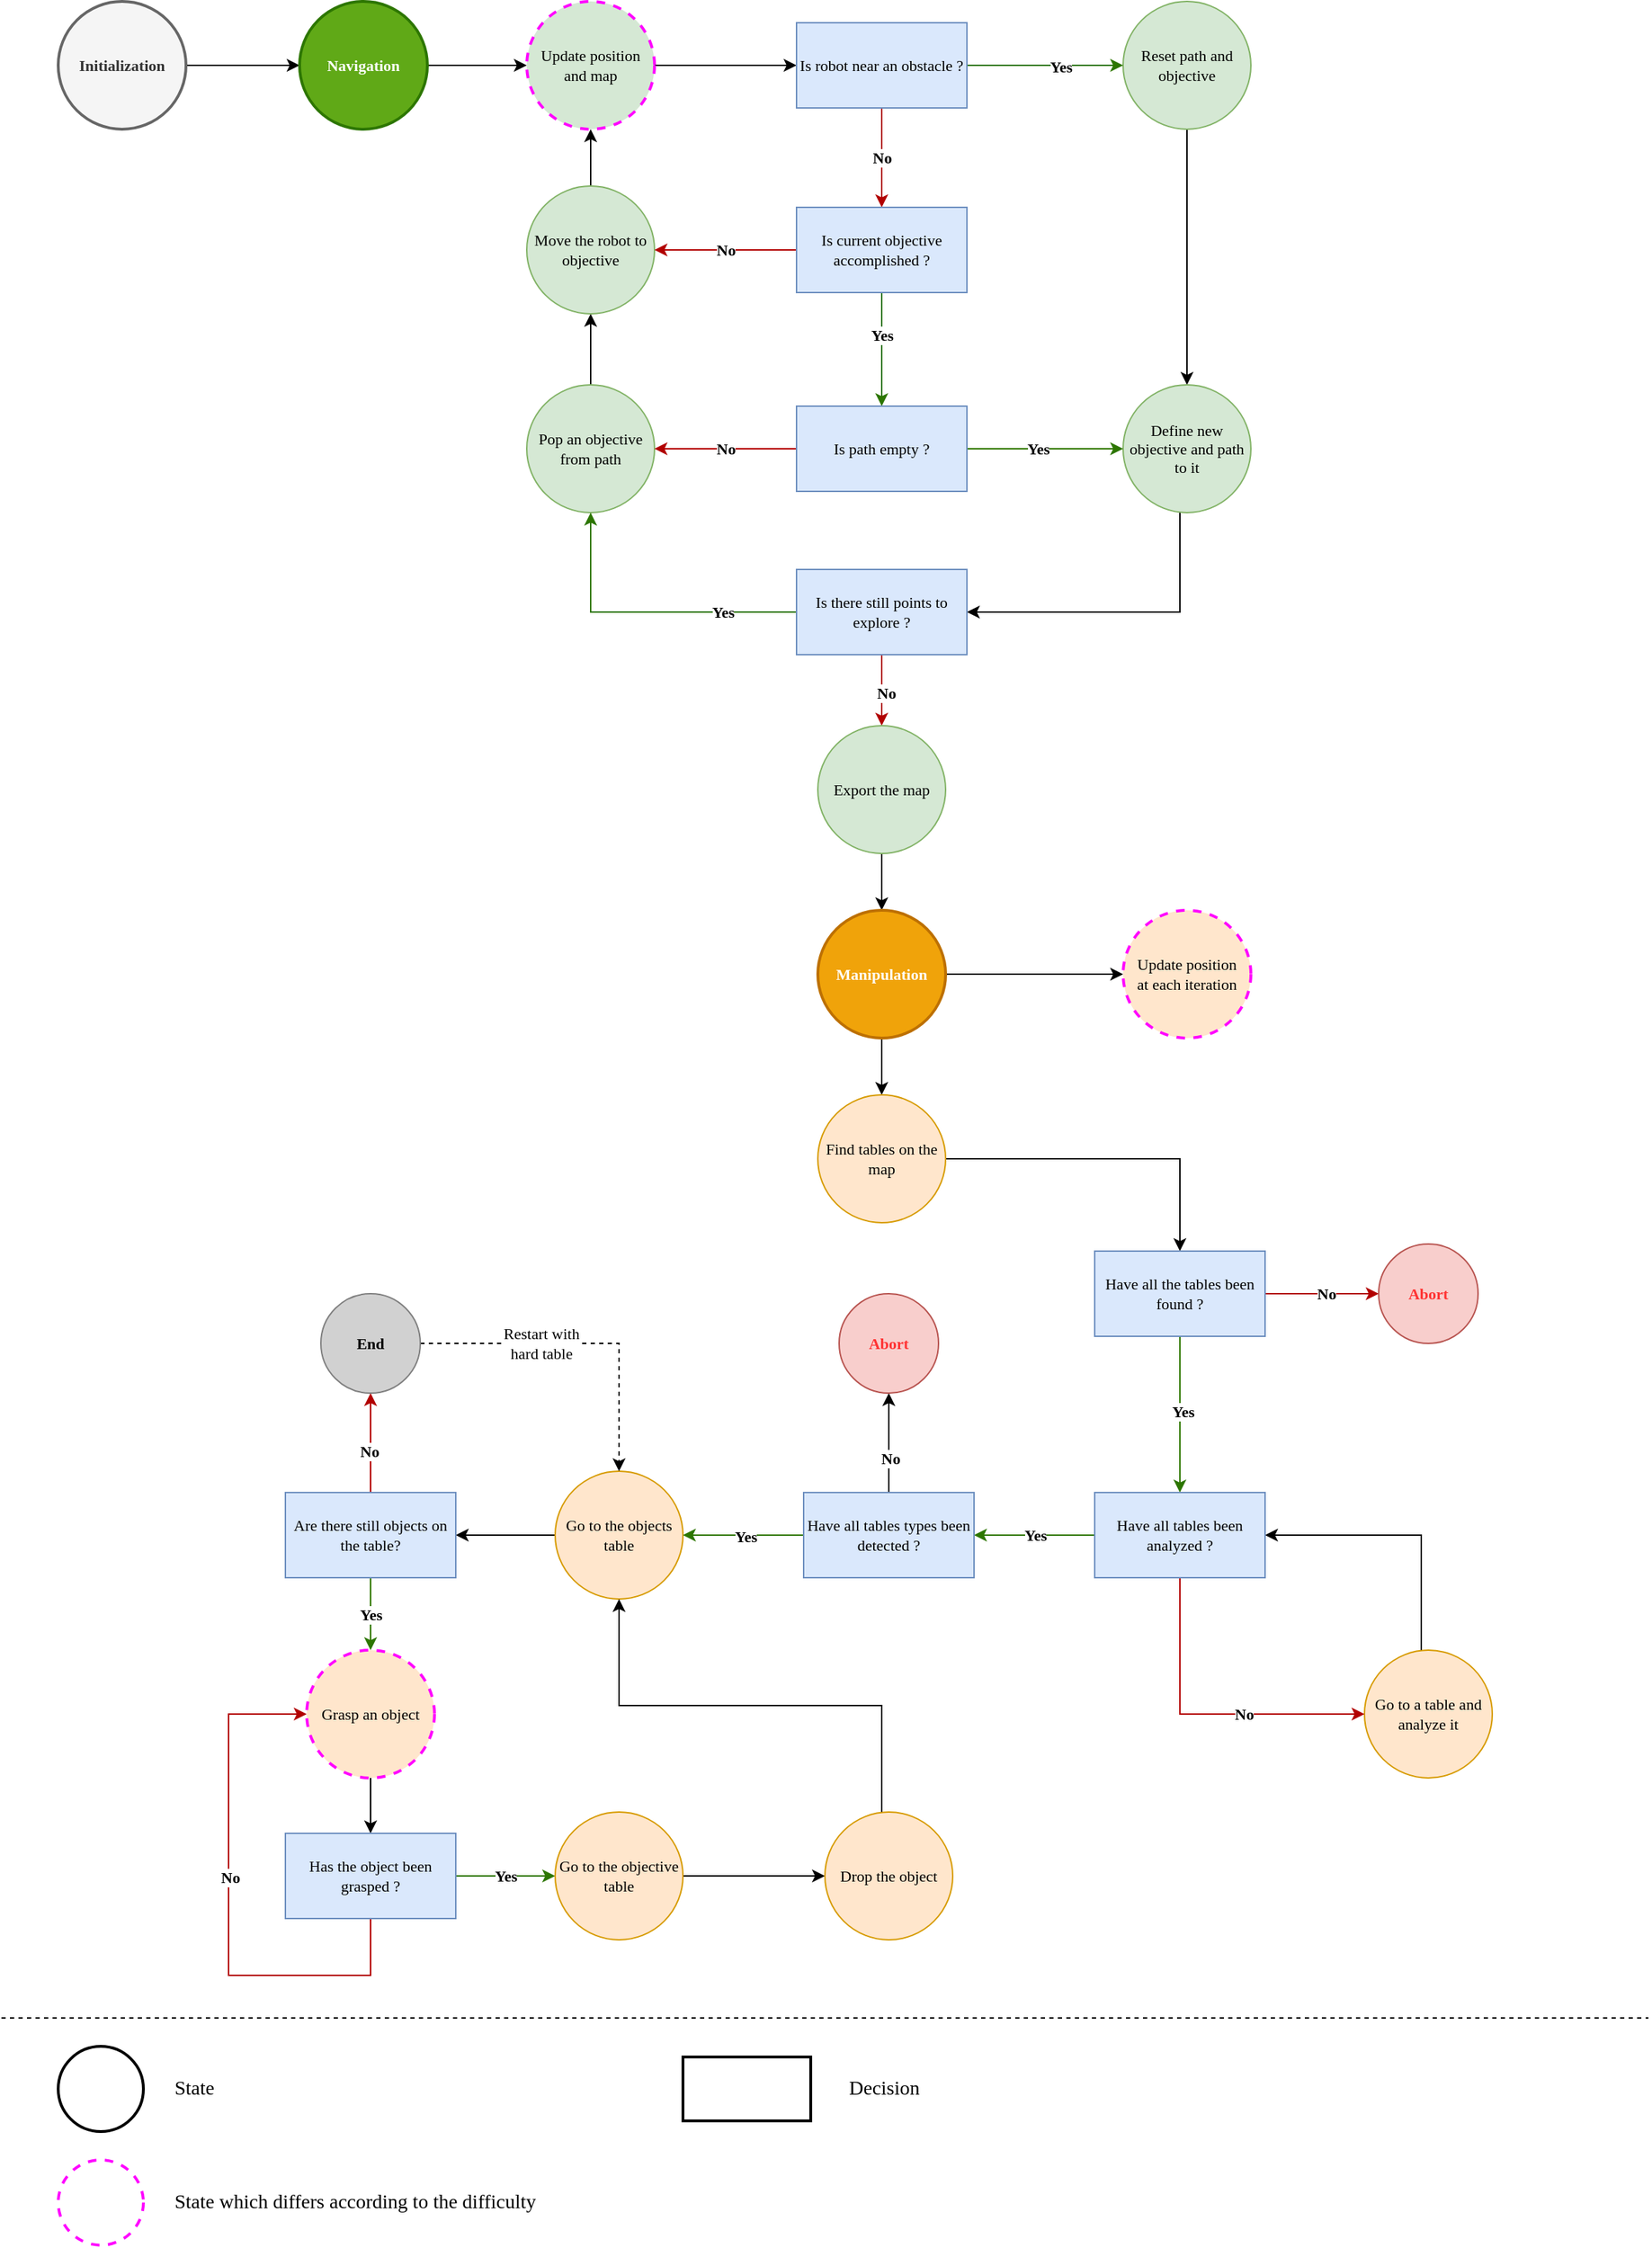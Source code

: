 <mxfile version="13.6.5" type="device"><diagram id="lHO16Qq5323nW8le4kGP" name="Page-1"><mxGraphModel dx="2946" dy="1074" grid="1" gridSize="10" guides="1" tooltips="1" connect="1" arrows="1" fold="1" page="1" pageScale="1" pageWidth="1169" pageHeight="827" math="0" shadow="0"><root><mxCell id="0"/><mxCell id="1" parent="0"/><mxCell id="69KqsEIergp0c59-M02A-8" style="edgeStyle=orthogonalEdgeStyle;rounded=0;orthogonalLoop=1;jettySize=auto;html=1;exitX=1;exitY=0.5;exitDx=0;exitDy=0;entryX=0;entryY=0.5;entryDx=0;entryDy=0;fontFamily=Verdana;fontSize=11;" parent="1" source="69KqsEIergp0c59-M02A-1" target="69KqsEIergp0c59-M02A-2" edge="1"><mxGeometry relative="1" as="geometry"/></mxCell><mxCell id="69KqsEIergp0c59-M02A-1" value="Initialization" style="ellipse;whiteSpace=wrap;html=1;aspect=fixed;fontFamily=Verdana;fontSize=11;fillColor=#f5f5f5;strokeColor=#666666;fontColor=#333333;strokeWidth=2;fontStyle=1" parent="1" vertex="1"><mxGeometry x="40" y="40" width="90" height="90" as="geometry"/></mxCell><mxCell id="69KqsEIergp0c59-M02A-9" style="edgeStyle=orthogonalEdgeStyle;rounded=0;orthogonalLoop=1;jettySize=auto;html=1;exitX=1;exitY=0.5;exitDx=0;exitDy=0;entryX=0;entryY=0.5;entryDx=0;entryDy=0;fontFamily=Verdana;fontSize=11;" parent="1" source="69KqsEIergp0c59-M02A-2" target="69KqsEIergp0c59-M02A-3" edge="1"><mxGeometry relative="1" as="geometry"/></mxCell><mxCell id="69KqsEIergp0c59-M02A-2" value="Navigation" style="ellipse;whiteSpace=wrap;html=1;aspect=fixed;fontFamily=Verdana;fontSize=11;fillColor=#60a917;strokeColor=#2D7600;fontColor=#ffffff;strokeWidth=2;fontStyle=1" parent="1" vertex="1"><mxGeometry x="210" y="40" width="90" height="90" as="geometry"/></mxCell><mxCell id="69KqsEIergp0c59-M02A-14" style="edgeStyle=orthogonalEdgeStyle;rounded=0;orthogonalLoop=1;jettySize=auto;html=1;exitX=1;exitY=0.5;exitDx=0;exitDy=0;entryX=0;entryY=0.5;entryDx=0;entryDy=0;fontFamily=Verdana;fontSize=11;" parent="1" source="69KqsEIergp0c59-M02A-3" target="69KqsEIergp0c59-M02A-13" edge="1"><mxGeometry relative="1" as="geometry"/></mxCell><mxCell id="69KqsEIergp0c59-M02A-3" value="Update position and map" style="ellipse;whiteSpace=wrap;html=1;aspect=fixed;fontFamily=Verdana;fontSize=11;fillColor=#d5e8d4;sketch=0;shadow=0;dashed=1;strokeWidth=2;strokeColor=#FF00FF;" parent="1" vertex="1"><mxGeometry x="370" y="40" width="90" height="90" as="geometry"/></mxCell><mxCell id="69KqsEIergp0c59-M02A-33" style="edgeStyle=orthogonalEdgeStyle;rounded=0;orthogonalLoop=1;jettySize=auto;html=1;exitX=0.5;exitY=1;exitDx=0;exitDy=0;fontFamily=Verdana;fontSize=11;" parent="1" source="69KqsEIergp0c59-M02A-4" target="69KqsEIergp0c59-M02A-5" edge="1"><mxGeometry relative="1" as="geometry"/></mxCell><mxCell id="69KqsEIergp0c59-M02A-4" value="Reset path and objective" style="ellipse;whiteSpace=wrap;html=1;aspect=fixed;fontFamily=Verdana;fontSize=11;fillColor=#d5e8d4;strokeColor=#82b366;" parent="1" vertex="1"><mxGeometry x="790" y="40" width="90" height="90" as="geometry"/></mxCell><mxCell id="69KqsEIergp0c59-M02A-38" style="edgeStyle=orthogonalEdgeStyle;rounded=0;orthogonalLoop=1;jettySize=auto;html=1;entryX=1;entryY=0.5;entryDx=0;entryDy=0;fontFamily=Verdana;fontSize=11;" parent="1" source="69KqsEIergp0c59-M02A-5" target="69KqsEIergp0c59-M02A-36" edge="1"><mxGeometry relative="1" as="geometry"><Array as="points"><mxPoint x="830" y="470"/></Array></mxGeometry></mxCell><mxCell id="69KqsEIergp0c59-M02A-5" value="Define new objective and path to it" style="ellipse;whiteSpace=wrap;html=1;aspect=fixed;fontFamily=Verdana;fontSize=11;fillColor=#d5e8d4;strokeColor=#82b366;" parent="1" vertex="1"><mxGeometry x="790" y="310" width="90" height="90" as="geometry"/></mxCell><mxCell id="69KqsEIergp0c59-M02A-34" style="edgeStyle=orthogonalEdgeStyle;rounded=0;orthogonalLoop=1;jettySize=auto;html=1;exitX=0.5;exitY=0;exitDx=0;exitDy=0;entryX=0.5;entryY=1;entryDx=0;entryDy=0;fontFamily=Verdana;fontSize=11;" parent="1" source="69KqsEIergp0c59-M02A-6" target="69KqsEIergp0c59-M02A-7" edge="1"><mxGeometry relative="1" as="geometry"/></mxCell><mxCell id="69KqsEIergp0c59-M02A-6" value="Pop an objective from path" style="ellipse;whiteSpace=wrap;html=1;aspect=fixed;fontFamily=Verdana;fontSize=11;fillColor=#d5e8d4;strokeColor=#82b366;" parent="1" vertex="1"><mxGeometry x="370" y="310" width="90" height="90" as="geometry"/></mxCell><mxCell id="69KqsEIergp0c59-M02A-35" style="edgeStyle=orthogonalEdgeStyle;rounded=0;orthogonalLoop=1;jettySize=auto;html=1;exitX=0.5;exitY=0;exitDx=0;exitDy=0;entryX=0.5;entryY=1;entryDx=0;entryDy=0;fontFamily=Verdana;fontSize=11;" parent="1" source="69KqsEIergp0c59-M02A-7" target="69KqsEIergp0c59-M02A-3" edge="1"><mxGeometry relative="1" as="geometry"/></mxCell><mxCell id="69KqsEIergp0c59-M02A-7" value="Move the robot to objective" style="ellipse;whiteSpace=wrap;html=1;aspect=fixed;fontFamily=Verdana;fontSize=11;fillColor=#d5e8d4;strokeColor=#82b366;" parent="1" vertex="1"><mxGeometry x="370" y="170" width="90" height="90" as="geometry"/></mxCell><mxCell id="69KqsEIergp0c59-M02A-15" style="edgeStyle=orthogonalEdgeStyle;rounded=0;orthogonalLoop=1;jettySize=auto;html=1;exitX=1;exitY=0.5;exitDx=0;exitDy=0;entryX=0;entryY=0.5;entryDx=0;entryDy=0;fontFamily=Verdana;fontSize=11;fillColor=#60a917;strokeColor=#2D7600;" parent="1" source="69KqsEIergp0c59-M02A-13" target="69KqsEIergp0c59-M02A-4" edge="1"><mxGeometry relative="1" as="geometry"/></mxCell><mxCell id="69KqsEIergp0c59-M02A-16" value="&lt;b&gt;Yes&lt;/b&gt;" style="edgeLabel;html=1;align=center;verticalAlign=middle;resizable=0;points=[];fontFamily=Verdana;fontSize=11;" parent="69KqsEIergp0c59-M02A-15" vertex="1" connectable="0"><mxGeometry x="0.2" y="-1" relative="1" as="geometry"><mxPoint as="offset"/></mxGeometry></mxCell><mxCell id="69KqsEIergp0c59-M02A-19" value="&lt;b&gt;No&lt;/b&gt;" style="edgeStyle=orthogonalEdgeStyle;rounded=0;orthogonalLoop=1;jettySize=auto;html=1;exitX=0.5;exitY=1;exitDx=0;exitDy=0;fontFamily=Verdana;fontSize=11;fillColor=#e51400;strokeColor=#B20000;" parent="1" source="69KqsEIergp0c59-M02A-13" target="69KqsEIergp0c59-M02A-17" edge="1"><mxGeometry relative="1" as="geometry"/></mxCell><mxCell id="69KqsEIergp0c59-M02A-13" value="Is robot near an obstacle ?" style="rounded=0;whiteSpace=wrap;html=1;fontFamily=Verdana;fontSize=11;fillColor=#dae8fc;strokeColor=#6c8ebf;" parent="1" vertex="1"><mxGeometry x="560" y="55" width="120" height="60" as="geometry"/></mxCell><mxCell id="69KqsEIergp0c59-M02A-25" style="edgeStyle=orthogonalEdgeStyle;rounded=0;orthogonalLoop=1;jettySize=auto;html=1;exitX=0.5;exitY=1;exitDx=0;exitDy=0;entryX=0.5;entryY=0;entryDx=0;entryDy=0;fontFamily=Verdana;fontSize=11;fillColor=#60a917;strokeColor=#2D7600;" parent="1" source="69KqsEIergp0c59-M02A-17" target="69KqsEIergp0c59-M02A-24" edge="1"><mxGeometry relative="1" as="geometry"/></mxCell><mxCell id="69KqsEIergp0c59-M02A-26" value="&lt;b&gt;Yes&lt;/b&gt;" style="edgeLabel;html=1;align=center;verticalAlign=middle;resizable=0;points=[];fontFamily=Verdana;fontSize=11;" parent="69KqsEIergp0c59-M02A-25" vertex="1" connectable="0"><mxGeometry x="-0.259" relative="1" as="geometry"><mxPoint as="offset"/></mxGeometry></mxCell><mxCell id="69KqsEIergp0c59-M02A-28" value="&lt;b&gt;No&lt;/b&gt;" style="edgeStyle=orthogonalEdgeStyle;rounded=0;orthogonalLoop=1;jettySize=auto;html=1;exitX=0;exitY=0.5;exitDx=0;exitDy=0;fontFamily=Verdana;fontSize=11;fillColor=#e51400;strokeColor=#B20000;" parent="1" source="69KqsEIergp0c59-M02A-17" target="69KqsEIergp0c59-M02A-7" edge="1"><mxGeometry relative="1" as="geometry"/></mxCell><mxCell id="69KqsEIergp0c59-M02A-17" value="Is current objective accomplished ?" style="rounded=0;whiteSpace=wrap;html=1;fontFamily=Verdana;fontSize=11;fillColor=#dae8fc;strokeColor=#6c8ebf;" parent="1" vertex="1"><mxGeometry x="560" y="185" width="120" height="60" as="geometry"/></mxCell><mxCell id="69KqsEIergp0c59-M02A-29" style="edgeStyle=orthogonalEdgeStyle;rounded=0;orthogonalLoop=1;jettySize=auto;html=1;exitX=1;exitY=0.5;exitDx=0;exitDy=0;entryX=0;entryY=0.5;entryDx=0;entryDy=0;fontFamily=Verdana;fontSize=11;fillColor=#60a917;strokeColor=#2D7600;" parent="1" source="69KqsEIergp0c59-M02A-24" target="69KqsEIergp0c59-M02A-5" edge="1"><mxGeometry relative="1" as="geometry"/></mxCell><mxCell id="69KqsEIergp0c59-M02A-30" value="&lt;b&gt;Yes&lt;/b&gt;" style="edgeLabel;html=1;align=center;verticalAlign=middle;resizable=0;points=[];fontFamily=Verdana;fontSize=11;" parent="69KqsEIergp0c59-M02A-29" vertex="1" connectable="0"><mxGeometry x="-0.688" y="1" relative="1" as="geometry"><mxPoint x="32.35" y="1" as="offset"/></mxGeometry></mxCell><mxCell id="69KqsEIergp0c59-M02A-31" value="&lt;b&gt;No&lt;/b&gt;" style="edgeStyle=orthogonalEdgeStyle;rounded=0;orthogonalLoop=1;jettySize=auto;html=1;exitX=0;exitY=0.5;exitDx=0;exitDy=0;entryX=1;entryY=0.5;entryDx=0;entryDy=0;fontFamily=Verdana;fontSize=11;fillColor=#e51400;strokeColor=#B20000;" parent="1" source="69KqsEIergp0c59-M02A-24" target="69KqsEIergp0c59-M02A-6" edge="1"><mxGeometry relative="1" as="geometry"/></mxCell><mxCell id="69KqsEIergp0c59-M02A-24" value="Is path empty ?" style="rounded=0;whiteSpace=wrap;html=1;fontFamily=Verdana;fontSize=11;fillColor=#dae8fc;strokeColor=#6c8ebf;" parent="1" vertex="1"><mxGeometry x="560" y="325" width="120" height="60" as="geometry"/></mxCell><mxCell id="69KqsEIergp0c59-M02A-39" style="edgeStyle=orthogonalEdgeStyle;rounded=0;orthogonalLoop=1;jettySize=auto;html=1;exitX=0;exitY=0.5;exitDx=0;exitDy=0;entryX=0.5;entryY=1;entryDx=0;entryDy=0;fontFamily=Verdana;fontSize=11;fillColor=#60a917;strokeColor=#2D7600;" parent="1" source="69KqsEIergp0c59-M02A-36" target="69KqsEIergp0c59-M02A-6" edge="1"><mxGeometry relative="1" as="geometry"/></mxCell><mxCell id="69KqsEIergp0c59-M02A-40" value="&lt;b&gt;Yes&lt;/b&gt;" style="edgeLabel;html=1;align=center;verticalAlign=middle;resizable=0;points=[];fontFamily=Verdana;fontSize=11;" parent="69KqsEIergp0c59-M02A-39" vertex="1" connectable="0"><mxGeometry x="-0.514" relative="1" as="geometry"><mxPoint as="offset"/></mxGeometry></mxCell><mxCell id="69KqsEIergp0c59-M02A-43" style="edgeStyle=orthogonalEdgeStyle;rounded=0;orthogonalLoop=1;jettySize=auto;html=1;fontFamily=Verdana;fontSize=11;fillColor=#e51400;strokeColor=#B20000;" parent="1" source="69KqsEIergp0c59-M02A-36" target="69KqsEIergp0c59-M02A-42" edge="1"><mxGeometry relative="1" as="geometry"/></mxCell><mxCell id="69KqsEIergp0c59-M02A-44" value="&lt;b&gt;No&lt;/b&gt;" style="edgeLabel;html=1;align=center;verticalAlign=middle;resizable=0;points=[];fontFamily=Verdana;fontSize=11;" parent="69KqsEIergp0c59-M02A-43" vertex="1" connectable="0"><mxGeometry x="0.057" y="3" relative="1" as="geometry"><mxPoint as="offset"/></mxGeometry></mxCell><mxCell id="69KqsEIergp0c59-M02A-36" value="Is there still points to explore ?" style="rounded=0;whiteSpace=wrap;html=1;fontFamily=Verdana;fontSize=11;fillColor=#dae8fc;strokeColor=#6c8ebf;" parent="1" vertex="1"><mxGeometry x="560" y="440" width="120" height="60" as="geometry"/></mxCell><mxCell id="69KqsEIergp0c59-M02A-46" style="edgeStyle=orthogonalEdgeStyle;rounded=0;orthogonalLoop=1;jettySize=auto;html=1;entryX=0.5;entryY=0;entryDx=0;entryDy=0;fontFamily=Verdana;fontSize=11;" parent="1" source="69KqsEIergp0c59-M02A-42" target="69KqsEIergp0c59-M02A-45" edge="1"><mxGeometry relative="1" as="geometry"/></mxCell><mxCell id="69KqsEIergp0c59-M02A-42" value="Export the map" style="ellipse;whiteSpace=wrap;html=1;aspect=fixed;fontFamily=Verdana;fontSize=11;fillColor=#d5e8d4;strokeColor=#82b366;" parent="1" vertex="1"><mxGeometry x="575" y="550" width="90" height="90" as="geometry"/></mxCell><mxCell id="69KqsEIergp0c59-M02A-90" style="edgeStyle=orthogonalEdgeStyle;rounded=0;orthogonalLoop=1;jettySize=auto;html=1;fontFamily=Verdana;fontSize=11;" parent="1" source="69KqsEIergp0c59-M02A-45" target="69KqsEIergp0c59-M02A-47" edge="1"><mxGeometry relative="1" as="geometry"/></mxCell><mxCell id="69KqsEIergp0c59-M02A-99" style="edgeStyle=orthogonalEdgeStyle;rounded=0;orthogonalLoop=1;jettySize=auto;html=1;entryX=0;entryY=0.5;entryDx=0;entryDy=0;fontFamily=Verdana;fontSize=11;" parent="1" source="69KqsEIergp0c59-M02A-45" target="69KqsEIergp0c59-M02A-53" edge="1"><mxGeometry relative="1" as="geometry"/></mxCell><mxCell id="69KqsEIergp0c59-M02A-45" value="Manipulation" style="ellipse;whiteSpace=wrap;html=1;aspect=fixed;fontFamily=Verdana;fontSize=11;fillColor=#f0a30a;strokeColor=#BD7000;fontColor=#ffffff;strokeWidth=2;fontStyle=1" parent="1" vertex="1"><mxGeometry x="575" y="680" width="90" height="90" as="geometry"/></mxCell><mxCell id="69KqsEIergp0c59-M02A-91" style="edgeStyle=orthogonalEdgeStyle;rounded=0;orthogonalLoop=1;jettySize=auto;html=1;entryX=0.5;entryY=0;entryDx=0;entryDy=0;fontFamily=Verdana;fontSize=11;" parent="1" source="69KqsEIergp0c59-M02A-47" target="69KqsEIergp0c59-M02A-49" edge="1"><mxGeometry relative="1" as="geometry"/></mxCell><mxCell id="69KqsEIergp0c59-M02A-47" value="Find tables on the map" style="ellipse;whiteSpace=wrap;html=1;aspect=fixed;fontFamily=Verdana;fontSize=11;fillColor=#ffe6cc;strokeColor=#d79b00;" parent="1" vertex="1"><mxGeometry x="575" y="810" width="90" height="90" as="geometry"/></mxCell><mxCell id="69KqsEIergp0c59-M02A-52" style="edgeStyle=orthogonalEdgeStyle;rounded=0;orthogonalLoop=1;jettySize=auto;html=1;fontFamily=Verdana;fontSize=11;fillColor=#e51400;strokeColor=#B20000;" parent="1" source="69KqsEIergp0c59-M02A-49" target="69KqsEIergp0c59-M02A-51" edge="1"><mxGeometry relative="1" as="geometry"/></mxCell><mxCell id="69KqsEIergp0c59-M02A-57" value="&lt;b&gt;No&lt;/b&gt;" style="edgeLabel;html=1;align=center;verticalAlign=middle;resizable=0;points=[];fontFamily=Verdana;fontSize=11;" parent="69KqsEIergp0c59-M02A-52" vertex="1" connectable="0"><mxGeometry x="-0.275" y="-1" relative="1" as="geometry"><mxPoint x="14.12" y="-1" as="offset"/></mxGeometry></mxCell><mxCell id="69KqsEIergp0c59-M02A-54" style="edgeStyle=orthogonalEdgeStyle;rounded=0;orthogonalLoop=1;jettySize=auto;html=1;entryX=0.5;entryY=0;entryDx=0;entryDy=0;fontFamily=Verdana;fontSize=11;fillColor=#60a917;strokeColor=#2D7600;" parent="1" source="69KqsEIergp0c59-M02A-49" target="69KqsEIergp0c59-M02A-56" edge="1"><mxGeometry relative="1" as="geometry"/></mxCell><mxCell id="69KqsEIergp0c59-M02A-58" value="&lt;b&gt;Yes&lt;/b&gt;" style="edgeLabel;html=1;align=center;verticalAlign=middle;resizable=0;points=[];fontFamily=Verdana;fontSize=11;" parent="69KqsEIergp0c59-M02A-54" vertex="1" connectable="0"><mxGeometry x="-0.044" y="2" relative="1" as="geometry"><mxPoint as="offset"/></mxGeometry></mxCell><mxCell id="69KqsEIergp0c59-M02A-49" value="Have all the tables been found ?" style="rounded=0;whiteSpace=wrap;html=1;fontFamily=Verdana;fontSize=11;fillColor=#dae8fc;strokeColor=#6c8ebf;" parent="1" vertex="1"><mxGeometry x="770" y="920" width="120" height="60" as="geometry"/></mxCell><mxCell id="69KqsEIergp0c59-M02A-51" value="&lt;b&gt;Abort&lt;/b&gt;" style="ellipse;whiteSpace=wrap;html=1;aspect=fixed;fontFamily=Verdana;fontSize=11;fillColor=#f8cecc;strokeColor=#b85450;fontColor=#FF3333;" parent="1" vertex="1"><mxGeometry x="970" y="915" width="70" height="70" as="geometry"/></mxCell><mxCell id="69KqsEIergp0c59-M02A-53" value="Update position&lt;br style=&quot;font-size: 11px;&quot;&gt;at each iteration" style="ellipse;whiteSpace=wrap;html=1;aspect=fixed;fontFamily=Verdana;fontSize=11;fillColor=#ffe6cc;dashed=1;strokeWidth=2;strokeColor=#FF00FF;" parent="1" vertex="1"><mxGeometry x="790" y="680" width="90" height="90" as="geometry"/></mxCell><mxCell id="69KqsEIergp0c59-M02A-98" style="edgeStyle=orthogonalEdgeStyle;rounded=0;orthogonalLoop=1;jettySize=auto;html=1;entryX=1;entryY=0.5;entryDx=0;entryDy=0;fontFamily=Verdana;fontSize=11;" parent="1" source="69KqsEIergp0c59-M02A-55" target="69KqsEIergp0c59-M02A-56" edge="1"><mxGeometry relative="1" as="geometry"><Array as="points"><mxPoint x="1000" y="1120"/></Array></mxGeometry></mxCell><mxCell id="69KqsEIergp0c59-M02A-55" value="Go to a table and analyze it" style="ellipse;whiteSpace=wrap;html=1;aspect=fixed;fontFamily=Verdana;fontSize=11;fillColor=#ffe6cc;strokeColor=#d79b00;" parent="1" vertex="1"><mxGeometry x="960" y="1201" width="90" height="90" as="geometry"/></mxCell><mxCell id="69KqsEIergp0c59-M02A-69" value="&lt;b&gt;Yes&lt;/b&gt;" style="edgeStyle=orthogonalEdgeStyle;rounded=0;orthogonalLoop=1;jettySize=auto;html=1;entryX=1;entryY=0.5;entryDx=0;entryDy=0;fontFamily=Verdana;fontSize=11;fillColor=#60a917;strokeColor=#2D7600;" parent="1" source="69KqsEIergp0c59-M02A-56" target="69KqsEIergp0c59-M02A-68" edge="1"><mxGeometry relative="1" as="geometry"/></mxCell><mxCell id="69KqsEIergp0c59-M02A-92" style="edgeStyle=orthogonalEdgeStyle;rounded=0;orthogonalLoop=1;jettySize=auto;html=1;entryX=0;entryY=0.5;entryDx=0;entryDy=0;fontFamily=Verdana;fontSize=11;fillColor=#e51400;strokeColor=#B20000;" parent="1" source="69KqsEIergp0c59-M02A-56" target="69KqsEIergp0c59-M02A-55" edge="1"><mxGeometry relative="1" as="geometry"><Array as="points"><mxPoint x="830" y="1246"/></Array></mxGeometry></mxCell><mxCell id="69KqsEIergp0c59-M02A-93" value="&lt;b&gt;No&lt;/b&gt;" style="edgeLabel;html=1;align=center;verticalAlign=middle;resizable=0;points=[];fontFamily=Verdana;fontSize=11;" parent="69KqsEIergp0c59-M02A-92" vertex="1" connectable="0"><mxGeometry x="-0.045" y="2" relative="1" as="geometry"><mxPoint x="32.82" y="1.94" as="offset"/></mxGeometry></mxCell><mxCell id="69KqsEIergp0c59-M02A-56" value="Have all tables been analyzed ?" style="rounded=0;whiteSpace=wrap;html=1;fontFamily=Verdana;fontSize=11;fillColor=#dae8fc;strokeColor=#6c8ebf;" parent="1" vertex="1"><mxGeometry x="770" y="1090" width="120" height="60" as="geometry"/></mxCell><mxCell id="69KqsEIergp0c59-M02A-83" style="edgeStyle=orthogonalEdgeStyle;rounded=0;orthogonalLoop=1;jettySize=auto;html=1;entryX=1;entryY=0.5;entryDx=0;entryDy=0;fontFamily=Verdana;fontSize=11;" parent="1" source="69KqsEIergp0c59-M02A-64" target="69KqsEIergp0c59-M02A-82" edge="1"><mxGeometry relative="1" as="geometry"/></mxCell><mxCell id="69KqsEIergp0c59-M02A-64" value="Go to the objects table" style="ellipse;whiteSpace=wrap;html=1;aspect=fixed;fontFamily=Verdana;fontSize=11;fillColor=#ffe6cc;strokeColor=#d79b00;" parent="1" vertex="1"><mxGeometry x="390" y="1075" width="90" height="90" as="geometry"/></mxCell><mxCell id="69KqsEIergp0c59-M02A-75" style="edgeStyle=orthogonalEdgeStyle;rounded=0;orthogonalLoop=1;jettySize=auto;html=1;entryX=0.5;entryY=0;entryDx=0;entryDy=0;fontFamily=Verdana;fontSize=11;" parent="1" source="69KqsEIergp0c59-M02A-66" target="69KqsEIergp0c59-M02A-74" edge="1"><mxGeometry relative="1" as="geometry"/></mxCell><mxCell id="69KqsEIergp0c59-M02A-66" value="Grasp an object" style="ellipse;whiteSpace=wrap;html=1;aspect=fixed;fontFamily=Verdana;fontSize=11;fillColor=#ffe6cc;dashed=1;strokeWidth=2;strokeColor=#FF00FF;" parent="1" vertex="1"><mxGeometry x="215" y="1201" width="90" height="90" as="geometry"/></mxCell><mxCell id="69KqsEIergp0c59-M02A-70" style="edgeStyle=orthogonalEdgeStyle;rounded=0;orthogonalLoop=1;jettySize=auto;html=1;fontFamily=Verdana;fontSize=11;fillColor=#60a917;strokeColor=#2D7600;" parent="1" source="69KqsEIergp0c59-M02A-68" target="69KqsEIergp0c59-M02A-64" edge="1"><mxGeometry relative="1" as="geometry"/></mxCell><mxCell id="69KqsEIergp0c59-M02A-71" value="&lt;b&gt;Yes&lt;/b&gt;" style="edgeLabel;html=1;align=center;verticalAlign=middle;resizable=0;points=[];fontFamily=Verdana;fontSize=11;" parent="69KqsEIergp0c59-M02A-70" vertex="1" connectable="0"><mxGeometry x="-0.022" y="1" relative="1" as="geometry"><mxPoint as="offset"/></mxGeometry></mxCell><mxCell id="69KqsEIergp0c59-M02A-73" style="edgeStyle=orthogonalEdgeStyle;rounded=0;orthogonalLoop=1;jettySize=auto;html=1;entryX=0.5;entryY=1;entryDx=0;entryDy=0;fontFamily=Verdana;fontSize=11;" parent="1" source="69KqsEIergp0c59-M02A-68" target="69KqsEIergp0c59-M02A-72" edge="1"><mxGeometry relative="1" as="geometry"/></mxCell><mxCell id="69KqsEIergp0c59-M02A-100" value="&lt;b&gt;No&lt;/b&gt;" style="edgeLabel;html=1;align=center;verticalAlign=middle;resizable=0;points=[];fontFamily=Verdana;fontSize=11;" parent="69KqsEIergp0c59-M02A-73" vertex="1" connectable="0"><mxGeometry x="-0.32" y="-1" relative="1" as="geometry"><mxPoint as="offset"/></mxGeometry></mxCell><mxCell id="69KqsEIergp0c59-M02A-68" value="Have all tables types been detected ?" style="rounded=0;whiteSpace=wrap;html=1;fontFamily=Verdana;fontSize=11;fillColor=#dae8fc;strokeColor=#6c8ebf;" parent="1" vertex="1"><mxGeometry x="565" y="1090" width="120" height="60" as="geometry"/></mxCell><mxCell id="69KqsEIergp0c59-M02A-72" value="Abort" style="ellipse;whiteSpace=wrap;html=1;aspect=fixed;fontFamily=Verdana;fontSize=11;fillColor=#f8cecc;strokeColor=#b85450;fontStyle=1;fontColor=#FF3333;" parent="1" vertex="1"><mxGeometry x="590" y="950" width="70" height="70" as="geometry"/></mxCell><mxCell id="69KqsEIergp0c59-M02A-76" style="edgeStyle=orthogonalEdgeStyle;rounded=0;orthogonalLoop=1;jettySize=auto;html=1;entryX=0;entryY=0.5;entryDx=0;entryDy=0;fontFamily=Verdana;fontSize=11;fillColor=#e51400;strokeColor=#B20000;" parent="1" source="69KqsEIergp0c59-M02A-74" target="69KqsEIergp0c59-M02A-66" edge="1"><mxGeometry relative="1" as="geometry"><Array as="points"><mxPoint x="260" y="1430"/><mxPoint x="160" y="1430"/><mxPoint x="160" y="1246"/></Array></mxGeometry></mxCell><mxCell id="69KqsEIergp0c59-M02A-77" value="&lt;b&gt;No&lt;/b&gt;" style="edgeLabel;html=1;align=center;verticalAlign=middle;resizable=0;points=[];fontFamily=Verdana;fontSize=11;" parent="69KqsEIergp0c59-M02A-76" vertex="1" connectable="0"><mxGeometry x="-0.158" y="-1" relative="1" as="geometry"><mxPoint y="-50" as="offset"/></mxGeometry></mxCell><mxCell id="69KqsEIergp0c59-M02A-79" value="&lt;b&gt;Yes&lt;/b&gt;" style="edgeStyle=orthogonalEdgeStyle;rounded=0;orthogonalLoop=1;jettySize=auto;html=1;entryX=0;entryY=0.5;entryDx=0;entryDy=0;fontFamily=Verdana;fontSize=11;fillColor=#60a917;strokeColor=#2D7600;" parent="1" source="69KqsEIergp0c59-M02A-74" target="69KqsEIergp0c59-M02A-78" edge="1"><mxGeometry relative="1" as="geometry"/></mxCell><mxCell id="69KqsEIergp0c59-M02A-74" value="Has the object been grasped ?" style="rounded=0;whiteSpace=wrap;html=1;fontFamily=Verdana;fontSize=11;fillColor=#dae8fc;strokeColor=#6c8ebf;" parent="1" vertex="1"><mxGeometry x="200" y="1330" width="120" height="60" as="geometry"/></mxCell><mxCell id="69KqsEIergp0c59-M02A-81" style="edgeStyle=orthogonalEdgeStyle;rounded=0;orthogonalLoop=1;jettySize=auto;html=1;fontFamily=Verdana;fontSize=11;" parent="1" source="69KqsEIergp0c59-M02A-78" target="69KqsEIergp0c59-M02A-80" edge="1"><mxGeometry relative="1" as="geometry"/></mxCell><mxCell id="69KqsEIergp0c59-M02A-78" value="Go to the objective table" style="ellipse;whiteSpace=wrap;html=1;aspect=fixed;fontFamily=Verdana;fontSize=11;fillColor=#ffe6cc;strokeColor=#d79b00;" parent="1" vertex="1"><mxGeometry x="390" y="1315" width="90" height="90" as="geometry"/></mxCell><mxCell id="69KqsEIergp0c59-M02A-89" style="edgeStyle=orthogonalEdgeStyle;rounded=0;orthogonalLoop=1;jettySize=auto;html=1;entryX=0.5;entryY=1;entryDx=0;entryDy=0;fontFamily=Verdana;fontSize=11;" parent="1" source="69KqsEIergp0c59-M02A-80" target="69KqsEIergp0c59-M02A-64" edge="1"><mxGeometry relative="1" as="geometry"><Array as="points"><mxPoint x="620" y="1240"/><mxPoint x="435" y="1240"/></Array></mxGeometry></mxCell><mxCell id="69KqsEIergp0c59-M02A-80" value="Drop the object" style="ellipse;whiteSpace=wrap;html=1;aspect=fixed;fontFamily=Verdana;fontSize=11;fillColor=#ffe6cc;strokeColor=#d79b00;" parent="1" vertex="1"><mxGeometry x="580" y="1315" width="90" height="90" as="geometry"/></mxCell><mxCell id="69KqsEIergp0c59-M02A-95" style="edgeStyle=orthogonalEdgeStyle;rounded=0;orthogonalLoop=1;jettySize=auto;html=1;entryX=0.5;entryY=1;entryDx=0;entryDy=0;fontFamily=Verdana;fontSize=11;fillColor=#e51400;strokeColor=#B20000;" parent="1" source="69KqsEIergp0c59-M02A-82" target="69KqsEIergp0c59-M02A-86" edge="1"><mxGeometry relative="1" as="geometry"/></mxCell><mxCell id="69KqsEIergp0c59-M02A-96" value="&lt;b&gt;No&lt;/b&gt;" style="edgeLabel;html=1;align=center;verticalAlign=middle;resizable=0;points=[];fontFamily=Verdana;fontSize=11;" parent="69KqsEIergp0c59-M02A-95" vertex="1" connectable="0"><mxGeometry x="-0.16" y="1" relative="1" as="geometry"><mxPoint as="offset"/></mxGeometry></mxCell><mxCell id="69KqsEIergp0c59-M02A-97" value="&lt;b&gt;Yes&lt;/b&gt;" style="edgeStyle=orthogonalEdgeStyle;rounded=0;orthogonalLoop=1;jettySize=auto;html=1;fontFamily=Verdana;fontSize=11;fillColor=#60a917;strokeColor=#2D7600;" parent="1" source="69KqsEIergp0c59-M02A-82" target="69KqsEIergp0c59-M02A-66" edge="1"><mxGeometry relative="1" as="geometry"/></mxCell><mxCell id="69KqsEIergp0c59-M02A-82" value="Are there still objects on the table?" style="rounded=0;whiteSpace=wrap;html=1;fontFamily=Verdana;fontSize=11;fillColor=#dae8fc;strokeColor=#6c8ebf;" parent="1" vertex="1"><mxGeometry x="200" y="1090" width="120" height="60" as="geometry"/></mxCell><mxCell id="69KqsEIergp0c59-M02A-107" style="edgeStyle=orthogonalEdgeStyle;rounded=0;orthogonalLoop=1;jettySize=auto;html=1;entryX=0.5;entryY=0;entryDx=0;entryDy=0;fontFamily=Verdana;fontSize=11;dashed=1;" parent="1" source="69KqsEIergp0c59-M02A-86" target="69KqsEIergp0c59-M02A-64" edge="1"><mxGeometry relative="1" as="geometry"/></mxCell><mxCell id="69KqsEIergp0c59-M02A-108" value="Restart with&lt;br&gt;hard table" style="edgeLabel;html=1;align=center;verticalAlign=middle;resizable=0;points=[];fontSize=11;fontFamily=Verdana;" parent="69KqsEIergp0c59-M02A-107" vertex="1" connectable="0"><mxGeometry x="-0.038" y="1" relative="1" as="geometry"><mxPoint x="-26" y="1" as="offset"/></mxGeometry></mxCell><mxCell id="69KqsEIergp0c59-M02A-86" value="&lt;b&gt;&lt;font style=&quot;font-size: 11px&quot;&gt;End&lt;/font&gt;&lt;/b&gt;" style="ellipse;whiteSpace=wrap;html=1;aspect=fixed;fontFamily=Verdana;fontSize=11;fillColor=#D1D1D1;strokeColor=#808080;" parent="1" vertex="1"><mxGeometry x="225" y="950" width="70" height="70" as="geometry"/></mxCell><mxCell id="69KqsEIergp0c59-M02A-113" value="" style="group" parent="1" vertex="1" connectable="0"><mxGeometry x="40" y="1480" width="595" height="140" as="geometry"/></mxCell><mxCell id="69KqsEIergp0c59-M02A-110" value="" style="group" parent="69KqsEIergp0c59-M02A-113" vertex="1" connectable="0"><mxGeometry width="120" height="60" as="geometry"/></mxCell><mxCell id="69KqsEIergp0c59-M02A-102" value="" style="ellipse;whiteSpace=wrap;html=1;aspect=fixed;shadow=0;sketch=0;strokeWidth=2;gradientColor=none;fontFamily=Verdana;fontSize=11;" parent="69KqsEIergp0c59-M02A-110" vertex="1"><mxGeometry width="60" height="60" as="geometry"/></mxCell><mxCell id="69KqsEIergp0c59-M02A-104" value="State" style="text;html=1;strokeColor=none;fillColor=none;align=left;verticalAlign=middle;whiteSpace=wrap;rounded=0;shadow=0;sketch=0;fontFamily=Verdana;fontSize=14;" parent="69KqsEIergp0c59-M02A-110" vertex="1"><mxGeometry x="80" y="20" width="40" height="20" as="geometry"/></mxCell><mxCell id="69KqsEIergp0c59-M02A-111" value="" style="group" parent="69KqsEIergp0c59-M02A-113" vertex="1" connectable="0"><mxGeometry y="80" width="440" height="60" as="geometry"/></mxCell><mxCell id="69KqsEIergp0c59-M02A-101" value="" style="ellipse;whiteSpace=wrap;html=1;aspect=fixed;shadow=0;dashed=1;sketch=0;strokeColor=#FF00FF;strokeWidth=2;gradientColor=none;fontFamily=Verdana;fontSize=11;" parent="69KqsEIergp0c59-M02A-111" vertex="1"><mxGeometry width="60" height="60" as="geometry"/></mxCell><mxCell id="69KqsEIergp0c59-M02A-106" value="State which differs according to the difficulty" style="text;html=1;strokeColor=none;fillColor=none;align=left;verticalAlign=middle;whiteSpace=wrap;rounded=0;shadow=0;sketch=0;fontFamily=Verdana;fontSize=14;" parent="69KqsEIergp0c59-M02A-111" vertex="1"><mxGeometry x="80" y="20" width="360" height="20" as="geometry"/></mxCell><mxCell id="69KqsEIergp0c59-M02A-112" value="" style="group" parent="69KqsEIergp0c59-M02A-113" vertex="1" connectable="0"><mxGeometry x="440" y="7.5" width="155" height="45" as="geometry"/></mxCell><mxCell id="69KqsEIergp0c59-M02A-103" value="" style="rounded=0;whiteSpace=wrap;html=1;shadow=0;sketch=0;strokeWidth=2;gradientColor=none;fontFamily=Verdana;fontSize=11;aspect=fixed;" parent="69KqsEIergp0c59-M02A-112" vertex="1"><mxGeometry width="90" height="45" as="geometry"/></mxCell><mxCell id="69KqsEIergp0c59-M02A-105" value="Decision" style="text;html=1;strokeColor=none;fillColor=none;align=left;verticalAlign=middle;whiteSpace=wrap;rounded=0;shadow=0;sketch=0;fontFamily=Verdana;fontSize=14;" parent="69KqsEIergp0c59-M02A-112" vertex="1"><mxGeometry x="115" y="12.5" width="40" height="20" as="geometry"/></mxCell><mxCell id="69KqsEIergp0c59-M02A-114" value="" style="endArrow=none;dashed=1;html=1;fontFamily=Verdana;fontSize=14;fontColor=#FF3333;" parent="1" edge="1"><mxGeometry width="50" height="50" relative="1" as="geometry"><mxPoint y="1460" as="sourcePoint"/><mxPoint x="1160" y="1460" as="targetPoint"/></mxGeometry></mxCell></root></mxGraphModel></diagram></mxfile>